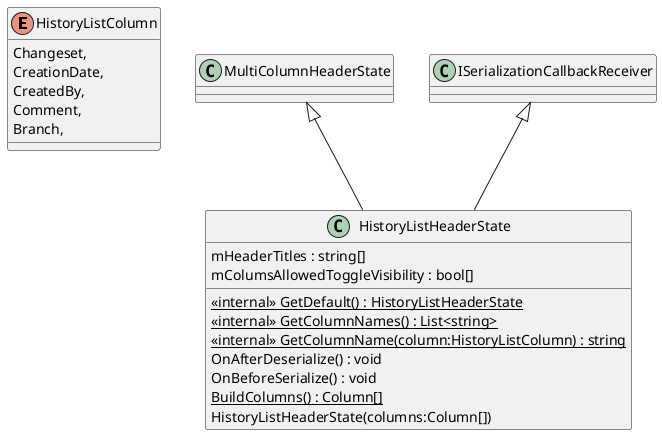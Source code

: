 @startuml
enum HistoryListColumn {
    Changeset,
    CreationDate,
    CreatedBy,
    Comment,
    Branch,
}
class HistoryListHeaderState {
    <<internal>> {static} GetDefault() : HistoryListHeaderState
    <<internal>> {static} GetColumnNames() : List<string>
    <<internal>> {static} GetColumnName(column:HistoryListColumn) : string
    OnAfterDeserialize() : void
    OnBeforeSerialize() : void
    {static} BuildColumns() : Column[]
    HistoryListHeaderState(columns:Column[])
    mHeaderTitles : string[]
    mColumsAllowedToggleVisibility : bool[]
}
MultiColumnHeaderState <|-- HistoryListHeaderState
ISerializationCallbackReceiver <|-- HistoryListHeaderState
@enduml
